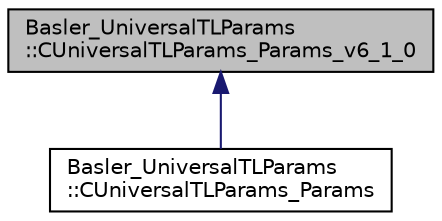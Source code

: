 digraph "Basler_UniversalTLParams::CUniversalTLParams_Params_v6_1_0"
{
  edge [fontname="Helvetica",fontsize="10",labelfontname="Helvetica",labelfontsize="10"];
  node [fontname="Helvetica",fontsize="10",shape=record];
  Node1 [label="Basler_UniversalTLParams\l::CUniversalTLParams_Params_v6_1_0",height=0.2,width=0.4,color="black", fillcolor="grey75", style="filled", fontcolor="black"];
  Node1 -> Node2 [dir="back",color="midnightblue",fontsize="10",style="solid",fontname="Helvetica"];
  Node2 [label="Basler_UniversalTLParams\l::CUniversalTLParams_Params",height=0.2,width=0.4,color="black", fillcolor="white", style="filled",URL="$class_basler___universal_t_l_params_1_1_c_universal_t_l_params___params.html",tooltip="A parameter class containing all parameters as members that are available for pylon device transport ..."];
}
